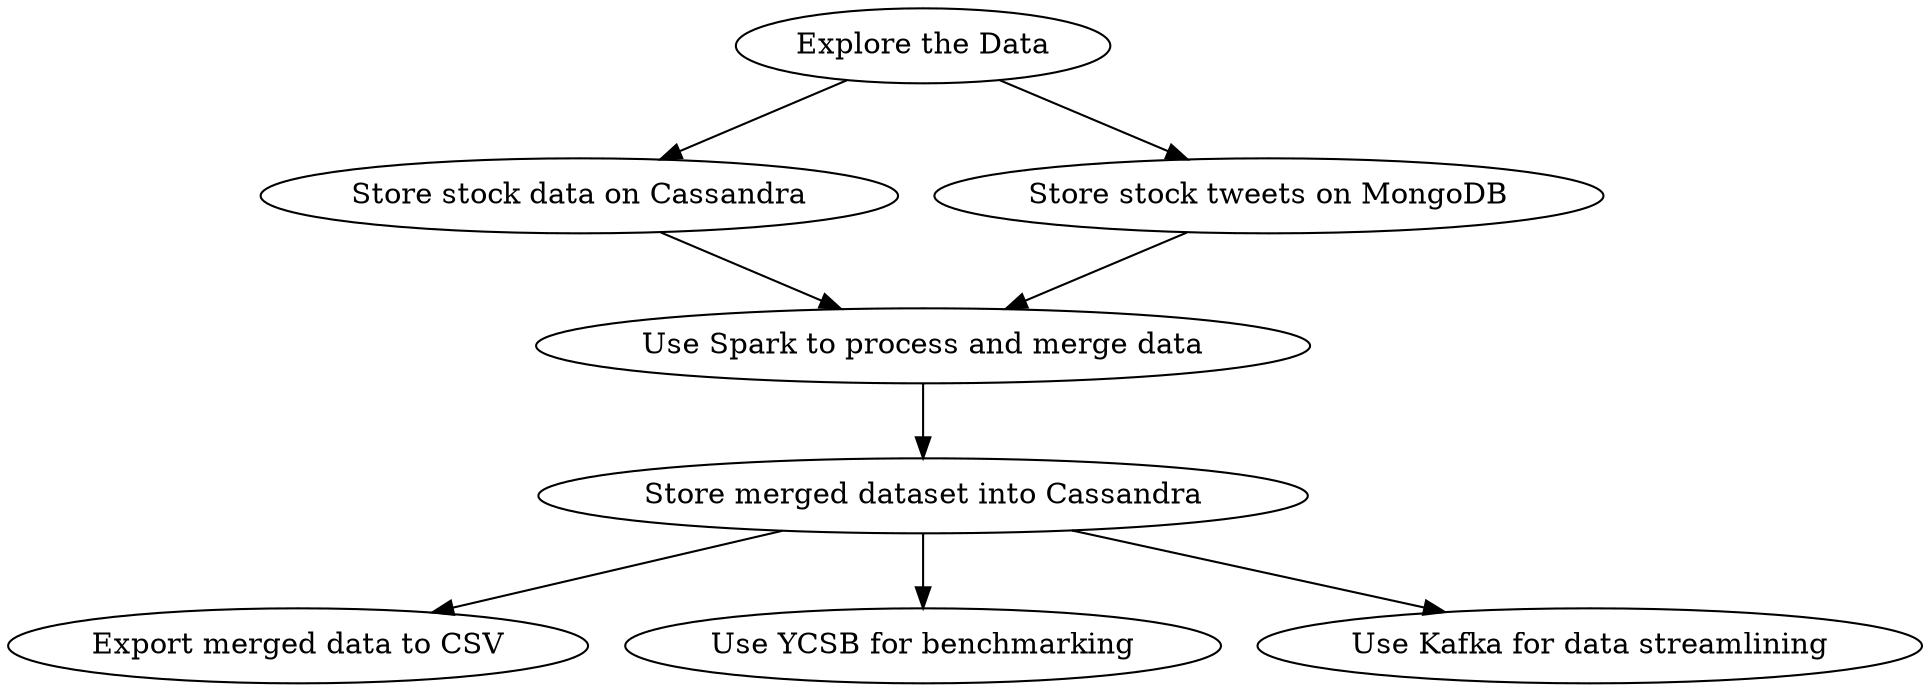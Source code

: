 // Assignment Data Pipeline
digraph {
	A [label="Explore the Data"]
	B [label="Store stock data on Cassandra"]
	C [label="Store stock tweets on MongoDB"]
	D [label="Use Spark to process and merge data"]
	E [label="Store merged dataset into Cassandra"]
	F [label="Export merged data to CSV"]
	G [label="Use YCSB for benchmarking"]
	H [label="Use Kafka for data streamlining"]
	A -> B
	A -> C
	B -> D
	C -> D
	D -> E
	E -> F
	E -> G
	E -> H
}
